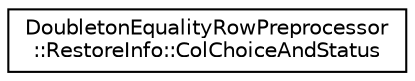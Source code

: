 digraph "Graphical Class Hierarchy"
{
 // LATEX_PDF_SIZE
  edge [fontname="Helvetica",fontsize="10",labelfontname="Helvetica",labelfontsize="10"];
  node [fontname="Helvetica",fontsize="10",shape=record];
  rankdir="LR";
  Node0 [label="DoubletonEqualityRowPreprocessor\l::RestoreInfo::ColChoiceAndStatus",height=0.2,width=0.4,color="black", fillcolor="white", style="filled",URL="$structoperations__research_1_1glop_1_1_doubleton_equality_row_preprocessor_1_1_restore_info_1_1_col_choice_and_status.html",tooltip=" "];
}
